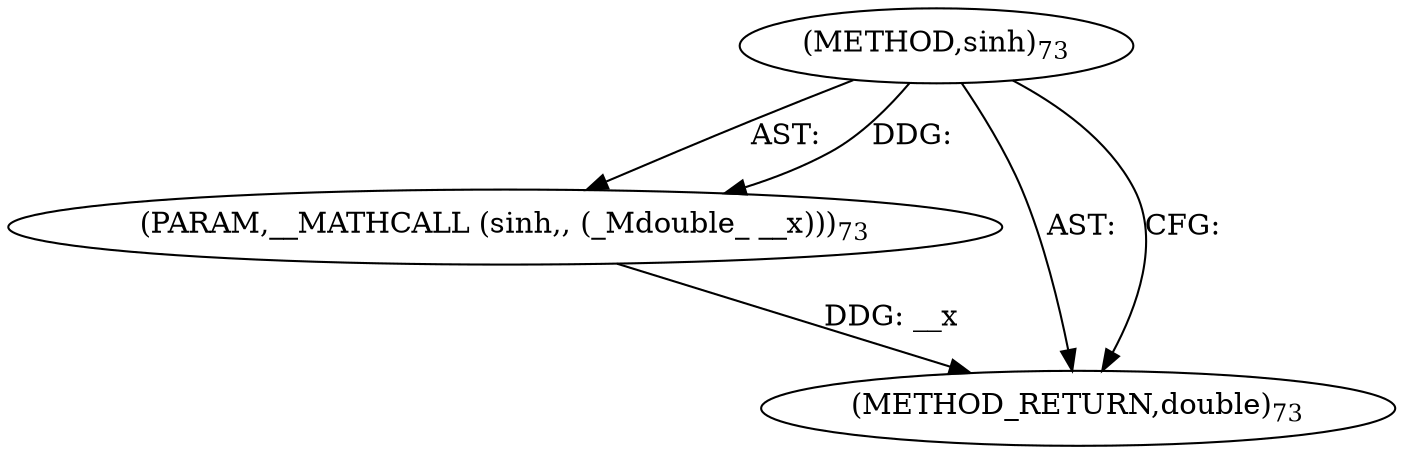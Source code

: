 digraph "sinh" {  
"6258" [label = <(METHOD,sinh)<SUB>73</SUB>> ]
"6259" [label = <(PARAM,__MATHCALL (sinh,, (_Mdouble_ __x)))<SUB>73</SUB>> ]
"6260" [label = <(METHOD_RETURN,double)<SUB>73</SUB>> ]
  "6258" -> "6259"  [ label = "AST: "] 
  "6258" -> "6260"  [ label = "AST: "] 
  "6258" -> "6260"  [ label = "CFG: "] 
  "6259" -> "6260"  [ label = "DDG: __x"] 
  "6258" -> "6259"  [ label = "DDG: "] 
}
